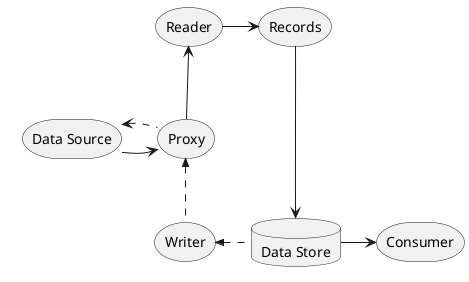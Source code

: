 @startuml

skinparam package<<Layout>> {
  borderColor Transparent
  backgroundColor Transparent
  fontColor Transparent
  stereotypeFontColor Transparent
}
skinparam shadowing false

package foo <<Layout>> {
    storage "Data Source" as DS
    storage "Proxy" as P
}
storage "Reader" as R
storage "Writer" as W
storage "Records" as Rs
storage Consumer

database "Data Store" as Store


DS -r-> P
P .l.> DS
P -u-> R
W .u.>> P
R -> Rs

Rs -d-> Store
Store .l.>> W
Store -> Consumer
@enduml